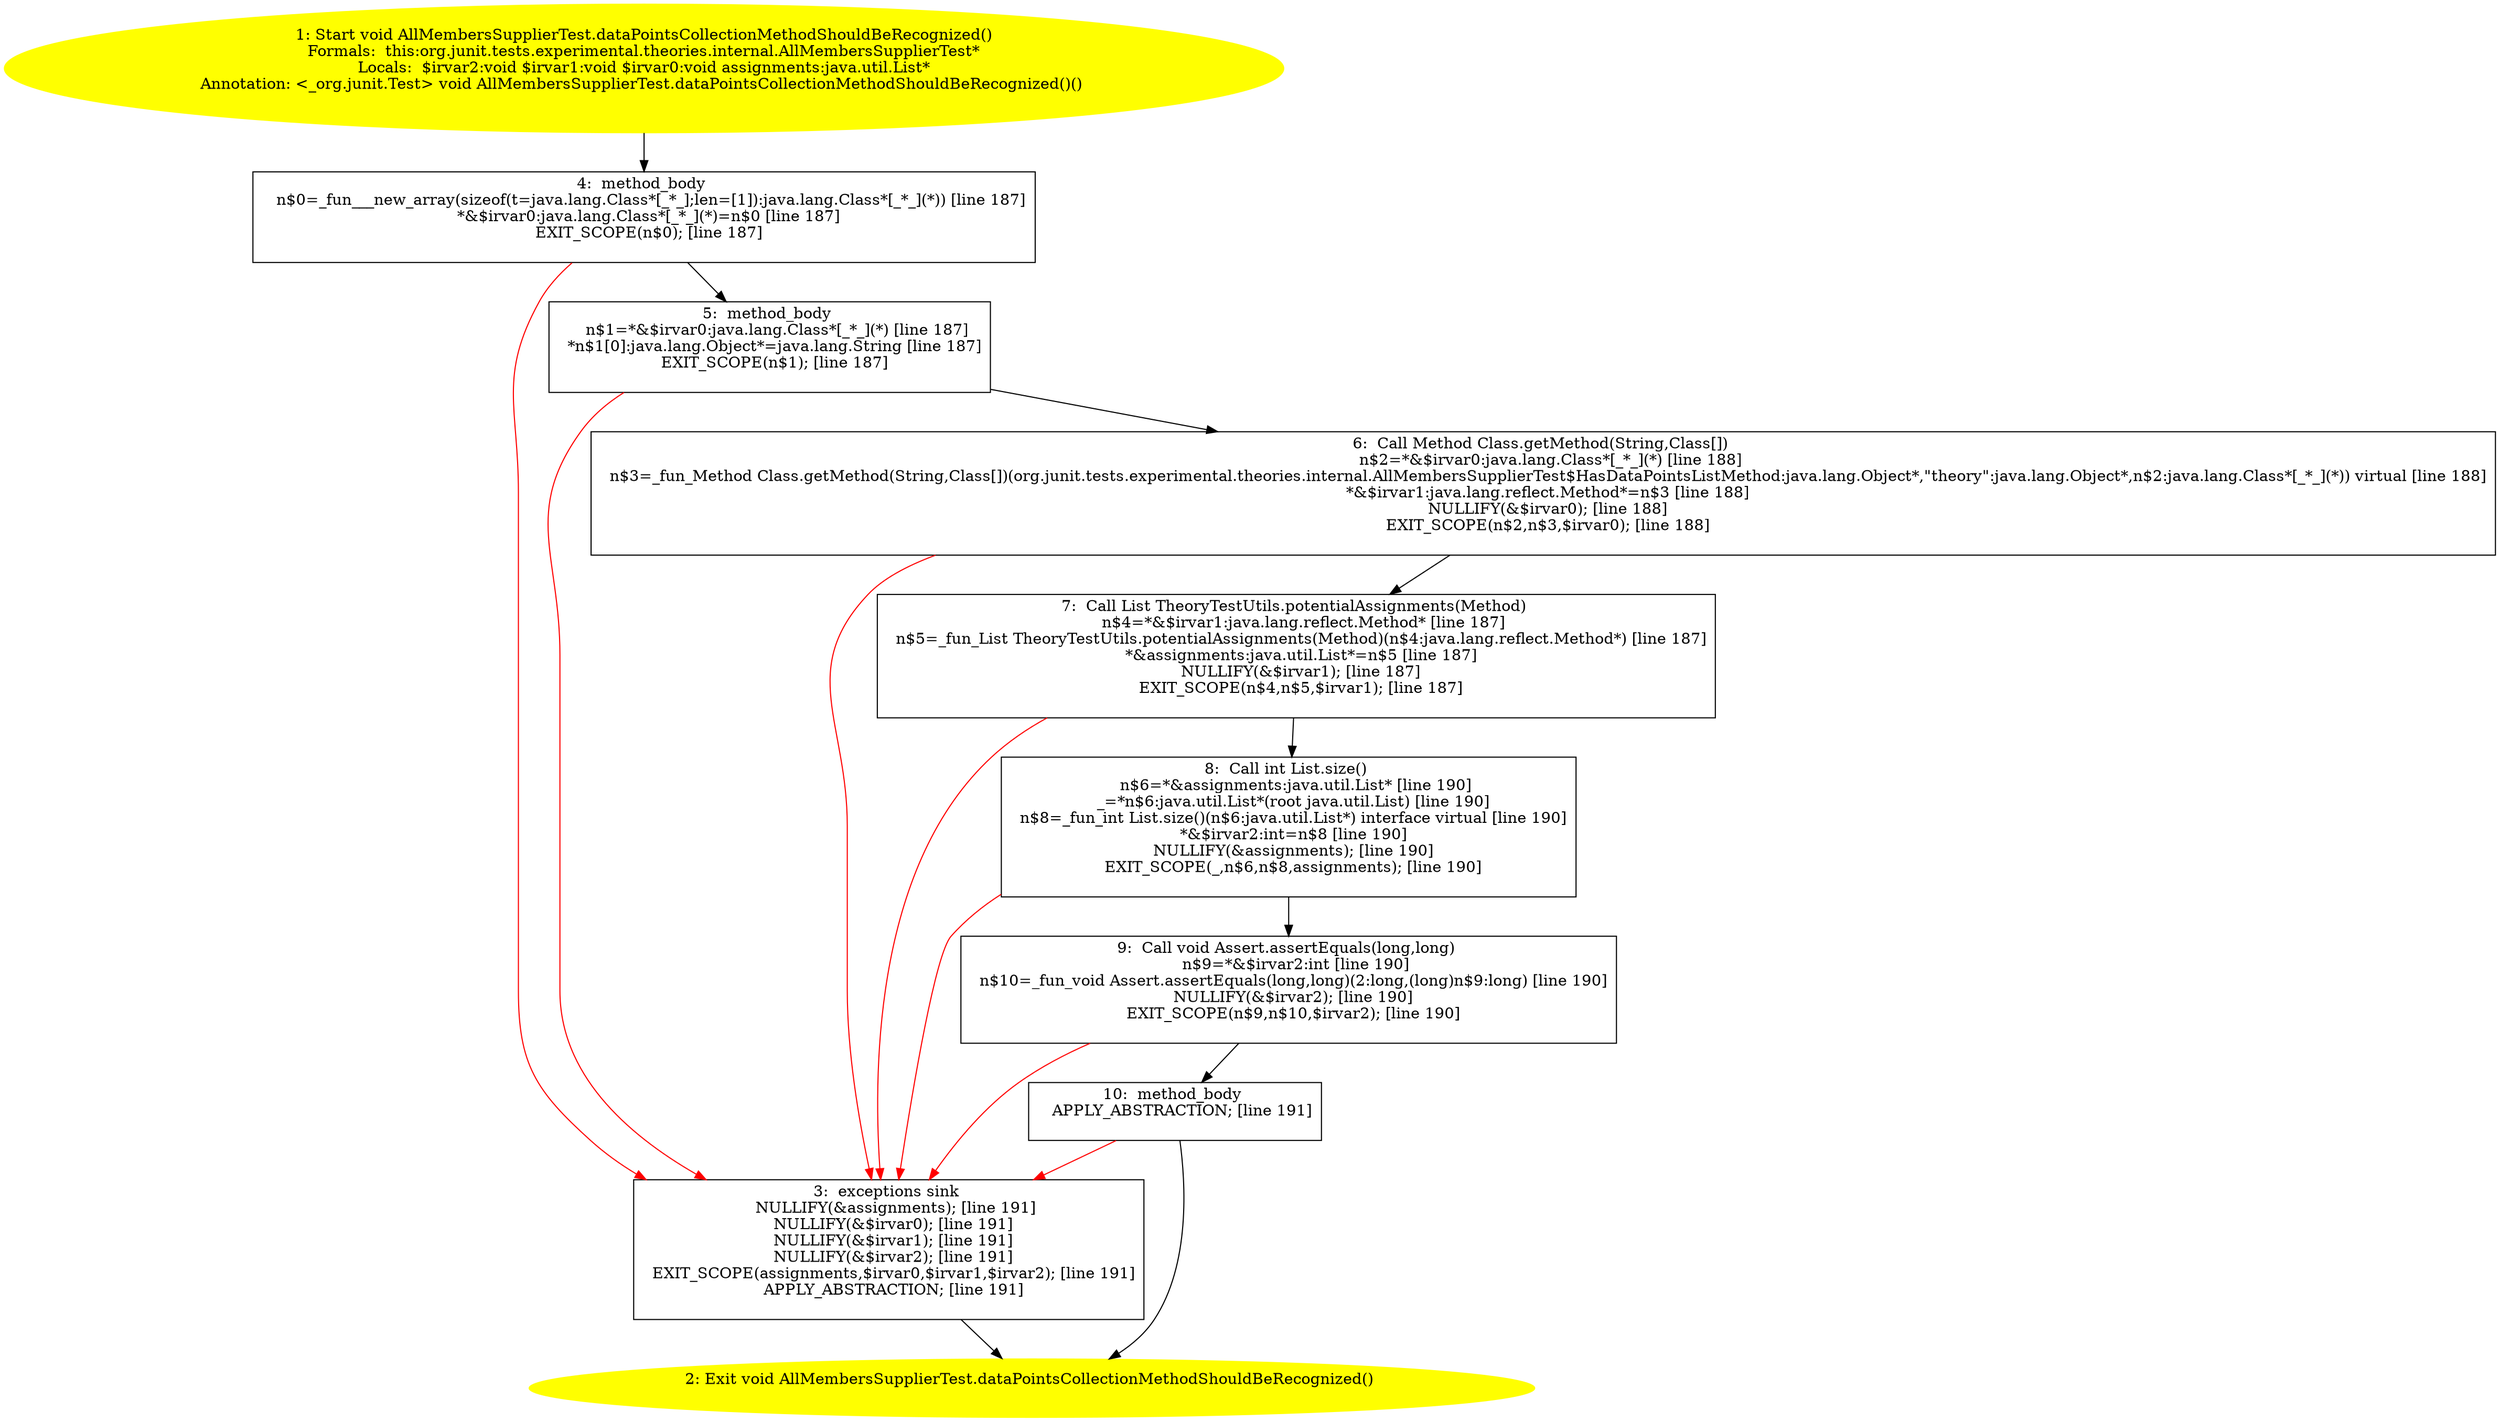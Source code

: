 /* @generated */
digraph cfg {
"org.junit.tests.experimental.theories.internal.AllMembersSupplierTest.dataPointsCollectionMethodShou.1058b6925b7bb83a834d4a32fe3f5528_1" [label="1: Start void AllMembersSupplierTest.dataPointsCollectionMethodShouldBeRecognized()\nFormals:  this:org.junit.tests.experimental.theories.internal.AllMembersSupplierTest*\nLocals:  $irvar2:void $irvar1:void $irvar0:void assignments:java.util.List*\nAnnotation: <_org.junit.Test> void AllMembersSupplierTest.dataPointsCollectionMethodShouldBeRecognized()() \n  " color=yellow style=filled]
	

	 "org.junit.tests.experimental.theories.internal.AllMembersSupplierTest.dataPointsCollectionMethodShou.1058b6925b7bb83a834d4a32fe3f5528_1" -> "org.junit.tests.experimental.theories.internal.AllMembersSupplierTest.dataPointsCollectionMethodShou.1058b6925b7bb83a834d4a32fe3f5528_4" ;
"org.junit.tests.experimental.theories.internal.AllMembersSupplierTest.dataPointsCollectionMethodShou.1058b6925b7bb83a834d4a32fe3f5528_2" [label="2: Exit void AllMembersSupplierTest.dataPointsCollectionMethodShouldBeRecognized() \n  " color=yellow style=filled]
	

"org.junit.tests.experimental.theories.internal.AllMembersSupplierTest.dataPointsCollectionMethodShou.1058b6925b7bb83a834d4a32fe3f5528_3" [label="3:  exceptions sink \n   NULLIFY(&assignments); [line 191]\n  NULLIFY(&$irvar0); [line 191]\n  NULLIFY(&$irvar1); [line 191]\n  NULLIFY(&$irvar2); [line 191]\n  EXIT_SCOPE(assignments,$irvar0,$irvar1,$irvar2); [line 191]\n  APPLY_ABSTRACTION; [line 191]\n " shape="box"]
	

	 "org.junit.tests.experimental.theories.internal.AllMembersSupplierTest.dataPointsCollectionMethodShou.1058b6925b7bb83a834d4a32fe3f5528_3" -> "org.junit.tests.experimental.theories.internal.AllMembersSupplierTest.dataPointsCollectionMethodShou.1058b6925b7bb83a834d4a32fe3f5528_2" ;
"org.junit.tests.experimental.theories.internal.AllMembersSupplierTest.dataPointsCollectionMethodShou.1058b6925b7bb83a834d4a32fe3f5528_4" [label="4:  method_body \n   n$0=_fun___new_array(sizeof(t=java.lang.Class*[_*_];len=[1]):java.lang.Class*[_*_](*)) [line 187]\n  *&$irvar0:java.lang.Class*[_*_](*)=n$0 [line 187]\n  EXIT_SCOPE(n$0); [line 187]\n " shape="box"]
	

	 "org.junit.tests.experimental.theories.internal.AllMembersSupplierTest.dataPointsCollectionMethodShou.1058b6925b7bb83a834d4a32fe3f5528_4" -> "org.junit.tests.experimental.theories.internal.AllMembersSupplierTest.dataPointsCollectionMethodShou.1058b6925b7bb83a834d4a32fe3f5528_5" ;
	 "org.junit.tests.experimental.theories.internal.AllMembersSupplierTest.dataPointsCollectionMethodShou.1058b6925b7bb83a834d4a32fe3f5528_4" -> "org.junit.tests.experimental.theories.internal.AllMembersSupplierTest.dataPointsCollectionMethodShou.1058b6925b7bb83a834d4a32fe3f5528_3" [color="red" ];
"org.junit.tests.experimental.theories.internal.AllMembersSupplierTest.dataPointsCollectionMethodShou.1058b6925b7bb83a834d4a32fe3f5528_5" [label="5:  method_body \n   n$1=*&$irvar0:java.lang.Class*[_*_](*) [line 187]\n  *n$1[0]:java.lang.Object*=java.lang.String [line 187]\n  EXIT_SCOPE(n$1); [line 187]\n " shape="box"]
	

	 "org.junit.tests.experimental.theories.internal.AllMembersSupplierTest.dataPointsCollectionMethodShou.1058b6925b7bb83a834d4a32fe3f5528_5" -> "org.junit.tests.experimental.theories.internal.AllMembersSupplierTest.dataPointsCollectionMethodShou.1058b6925b7bb83a834d4a32fe3f5528_6" ;
	 "org.junit.tests.experimental.theories.internal.AllMembersSupplierTest.dataPointsCollectionMethodShou.1058b6925b7bb83a834d4a32fe3f5528_5" -> "org.junit.tests.experimental.theories.internal.AllMembersSupplierTest.dataPointsCollectionMethodShou.1058b6925b7bb83a834d4a32fe3f5528_3" [color="red" ];
"org.junit.tests.experimental.theories.internal.AllMembersSupplierTest.dataPointsCollectionMethodShou.1058b6925b7bb83a834d4a32fe3f5528_6" [label="6:  Call Method Class.getMethod(String,Class[]) \n   n$2=*&$irvar0:java.lang.Class*[_*_](*) [line 188]\n  n$3=_fun_Method Class.getMethod(String,Class[])(org.junit.tests.experimental.theories.internal.AllMembersSupplierTest$HasDataPointsListMethod:java.lang.Object*,\"theory\":java.lang.Object*,n$2:java.lang.Class*[_*_](*)) virtual [line 188]\n  *&$irvar1:java.lang.reflect.Method*=n$3 [line 188]\n  NULLIFY(&$irvar0); [line 188]\n  EXIT_SCOPE(n$2,n$3,$irvar0); [line 188]\n " shape="box"]
	

	 "org.junit.tests.experimental.theories.internal.AllMembersSupplierTest.dataPointsCollectionMethodShou.1058b6925b7bb83a834d4a32fe3f5528_6" -> "org.junit.tests.experimental.theories.internal.AllMembersSupplierTest.dataPointsCollectionMethodShou.1058b6925b7bb83a834d4a32fe3f5528_7" ;
	 "org.junit.tests.experimental.theories.internal.AllMembersSupplierTest.dataPointsCollectionMethodShou.1058b6925b7bb83a834d4a32fe3f5528_6" -> "org.junit.tests.experimental.theories.internal.AllMembersSupplierTest.dataPointsCollectionMethodShou.1058b6925b7bb83a834d4a32fe3f5528_3" [color="red" ];
"org.junit.tests.experimental.theories.internal.AllMembersSupplierTest.dataPointsCollectionMethodShou.1058b6925b7bb83a834d4a32fe3f5528_7" [label="7:  Call List TheoryTestUtils.potentialAssignments(Method) \n   n$4=*&$irvar1:java.lang.reflect.Method* [line 187]\n  n$5=_fun_List TheoryTestUtils.potentialAssignments(Method)(n$4:java.lang.reflect.Method*) [line 187]\n  *&assignments:java.util.List*=n$5 [line 187]\n  NULLIFY(&$irvar1); [line 187]\n  EXIT_SCOPE(n$4,n$5,$irvar1); [line 187]\n " shape="box"]
	

	 "org.junit.tests.experimental.theories.internal.AllMembersSupplierTest.dataPointsCollectionMethodShou.1058b6925b7bb83a834d4a32fe3f5528_7" -> "org.junit.tests.experimental.theories.internal.AllMembersSupplierTest.dataPointsCollectionMethodShou.1058b6925b7bb83a834d4a32fe3f5528_8" ;
	 "org.junit.tests.experimental.theories.internal.AllMembersSupplierTest.dataPointsCollectionMethodShou.1058b6925b7bb83a834d4a32fe3f5528_7" -> "org.junit.tests.experimental.theories.internal.AllMembersSupplierTest.dataPointsCollectionMethodShou.1058b6925b7bb83a834d4a32fe3f5528_3" [color="red" ];
"org.junit.tests.experimental.theories.internal.AllMembersSupplierTest.dataPointsCollectionMethodShou.1058b6925b7bb83a834d4a32fe3f5528_8" [label="8:  Call int List.size() \n   n$6=*&assignments:java.util.List* [line 190]\n  _=*n$6:java.util.List*(root java.util.List) [line 190]\n  n$8=_fun_int List.size()(n$6:java.util.List*) interface virtual [line 190]\n  *&$irvar2:int=n$8 [line 190]\n  NULLIFY(&assignments); [line 190]\n  EXIT_SCOPE(_,n$6,n$8,assignments); [line 190]\n " shape="box"]
	

	 "org.junit.tests.experimental.theories.internal.AllMembersSupplierTest.dataPointsCollectionMethodShou.1058b6925b7bb83a834d4a32fe3f5528_8" -> "org.junit.tests.experimental.theories.internal.AllMembersSupplierTest.dataPointsCollectionMethodShou.1058b6925b7bb83a834d4a32fe3f5528_9" ;
	 "org.junit.tests.experimental.theories.internal.AllMembersSupplierTest.dataPointsCollectionMethodShou.1058b6925b7bb83a834d4a32fe3f5528_8" -> "org.junit.tests.experimental.theories.internal.AllMembersSupplierTest.dataPointsCollectionMethodShou.1058b6925b7bb83a834d4a32fe3f5528_3" [color="red" ];
"org.junit.tests.experimental.theories.internal.AllMembersSupplierTest.dataPointsCollectionMethodShou.1058b6925b7bb83a834d4a32fe3f5528_9" [label="9:  Call void Assert.assertEquals(long,long) \n   n$9=*&$irvar2:int [line 190]\n  n$10=_fun_void Assert.assertEquals(long,long)(2:long,(long)n$9:long) [line 190]\n  NULLIFY(&$irvar2); [line 190]\n  EXIT_SCOPE(n$9,n$10,$irvar2); [line 190]\n " shape="box"]
	

	 "org.junit.tests.experimental.theories.internal.AllMembersSupplierTest.dataPointsCollectionMethodShou.1058b6925b7bb83a834d4a32fe3f5528_9" -> "org.junit.tests.experimental.theories.internal.AllMembersSupplierTest.dataPointsCollectionMethodShou.1058b6925b7bb83a834d4a32fe3f5528_10" ;
	 "org.junit.tests.experimental.theories.internal.AllMembersSupplierTest.dataPointsCollectionMethodShou.1058b6925b7bb83a834d4a32fe3f5528_9" -> "org.junit.tests.experimental.theories.internal.AllMembersSupplierTest.dataPointsCollectionMethodShou.1058b6925b7bb83a834d4a32fe3f5528_3" [color="red" ];
"org.junit.tests.experimental.theories.internal.AllMembersSupplierTest.dataPointsCollectionMethodShou.1058b6925b7bb83a834d4a32fe3f5528_10" [label="10:  method_body \n   APPLY_ABSTRACTION; [line 191]\n " shape="box"]
	

	 "org.junit.tests.experimental.theories.internal.AllMembersSupplierTest.dataPointsCollectionMethodShou.1058b6925b7bb83a834d4a32fe3f5528_10" -> "org.junit.tests.experimental.theories.internal.AllMembersSupplierTest.dataPointsCollectionMethodShou.1058b6925b7bb83a834d4a32fe3f5528_2" ;
	 "org.junit.tests.experimental.theories.internal.AllMembersSupplierTest.dataPointsCollectionMethodShou.1058b6925b7bb83a834d4a32fe3f5528_10" -> "org.junit.tests.experimental.theories.internal.AllMembersSupplierTest.dataPointsCollectionMethodShou.1058b6925b7bb83a834d4a32fe3f5528_3" [color="red" ];
}
